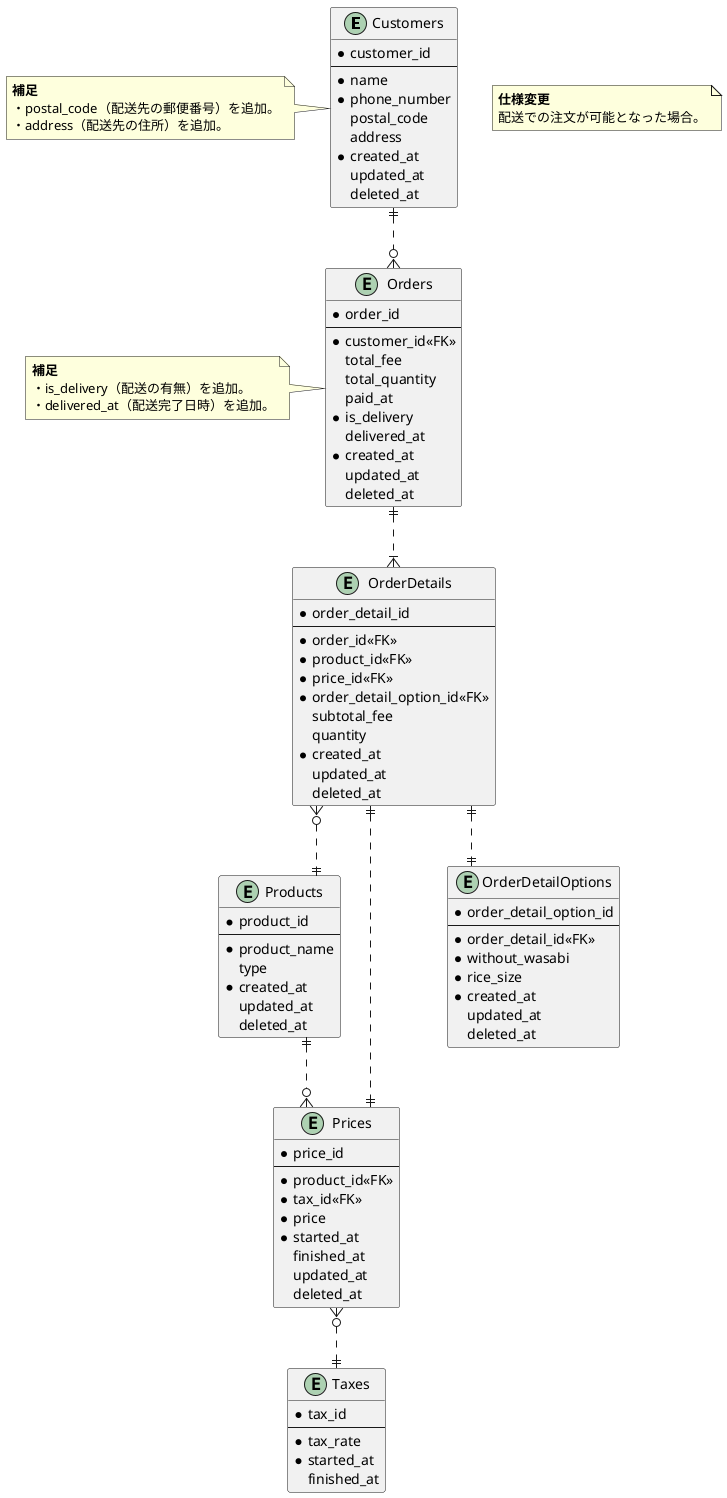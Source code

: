@startuml sushi_ordering_schema_03

skinparam {
  ' カーディナリティ斜め対策
   linetype ortho
}

' 顧客マスタ
entity "Customers" as Customers {
  * customer_id
  --
  * name
  * phone_number
    postal_code
    address
  * created_at
    updated_at
    deleted_at
}

note left of Customers
  <b>補足</b>
  ・postal_code（配送先の郵便番号）を追加。
  ・address（配送先の住所）を追加。
end note

' 商品マスタ
entity "Products" as Products {
  * product_id
  --
  * product_name
    type
  * created_at
    updated_at
    deleted_at
}

' 商品金額テーブル
entity "Prices" as Prices {
  * price_id
  --
  * product_id<<FK>>
  * tax_id<<FK>>
  * price
  * started_at
    finished_at
    updated_at
    deleted_at
}

' 消費税マスタ
entity "Taxes" as Taxes {
  * tax_id
  --
  * tax_rate
  * started_at
    finished_at
}

' 注文テーブル
entity "Orders" as Orders {
  * order_id
  --
  * customer_id<<FK>>
    total_fee
    total_quantity
    paid_at
  * is_delivery
    delivered_at
  * created_at
    updated_at
    deleted_at
}

note left of Orders
  <b>補足</b>
  ・is_delivery（配送の有無）を追加。
  ・delivered_at（配送完了日時）を追加。
end note

entity "OrderDetails" as OrderDetails {
  * order_detail_id
  --
  * order_id<<FK>>
  * product_id<<FK>>
  * price_id<<FK>>
  * order_detail_option_id<<FK>>
    subtotal_fee
    quantity
  * created_at
    updated_at
    deleted_at
}

entity "OrderDetailOptions" as OrderDetailOptions {
  * order_detail_option_id
  --
  * order_detail_id<<FK>>
  * without_wasabi
  * rice_size
  * created_at
    updated_at
    deleted_at
}

Customers ||..o{ Orders
Orders ||..|{ OrderDetails
OrderDetails ||..|| OrderDetailOptions
OrderDetails }o..|| Products
OrderDetails ||..|| Prices
Products ||..o{ Prices
Prices }o..|| Taxes

note as note1
  <b>仕様変更</b>
  配送での注文が可能となった場合。
end note

@enduml